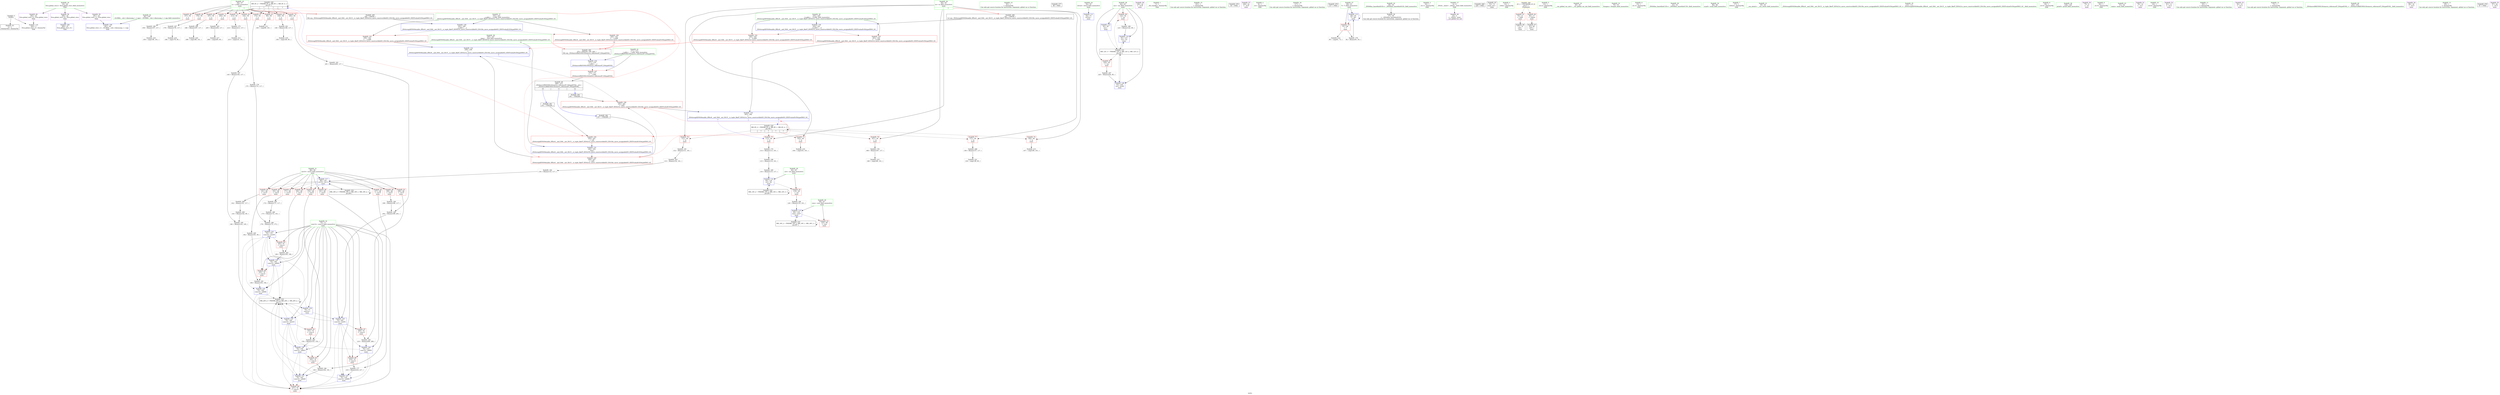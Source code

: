 digraph "SVFG" {
	label="SVFG";

	Node0x5637efaea110 [shape=record,color=grey,label="{NodeID: 0\nNullPtr}"];
	Node0x5637efaea110 -> Node0x5637efb04480[style=solid];
	Node0x5637efaea110 -> Node0x5637efb054b0[style=solid];
	Node0x5637efb0dd80 [shape=record,color=grey,label="{NodeID: 180\n176 = Binary(173, 175, )\n}"];
	Node0x5637efb0dd80 -> Node0x5637efb0a670[style=solid];
	Node0x5637efb049c0 [shape=record,color=red,label="{NodeID: 97\n209\<--70\n\<--sum14\nmain\n}"];
	Node0x5637efb049c0 -> Node0x5637efb08460[style=solid];
	Node0x5637efb02a20 [shape=record,color=green,label="{NodeID: 14\n93\<--1\n\<--dummyObj\nCan only get source location for instruction, argument, global var or function.}"];
	Node0x5637efb2e4b0 [shape=record,color=black,label="{NodeID: 277\n98 = PHI()\n}"];
	Node0x5637efb08460 [shape=record,color=grey,label="{NodeID: 194\n210 = Binary(209, 208, )\n}"];
	Node0x5637efb08460 -> Node0x5637efb0a9b0[style=solid];
	Node0x5637efb055b0 [shape=record,color=blue,label="{NodeID: 111\n54\<--73\nretval\<--\nmain\n}"];
	Node0x5637efb03730 [shape=record,color=green,label="{NodeID: 28\n62\<--63\ncas\<--cas_field_insensitive\nmain\n}"];
	Node0x5637efb03730 -> Node0x5637efb073a0[style=solid];
	Node0x5637efb03730 -> Node0x5637efb07470[style=solid];
	Node0x5637efb03730 -> Node0x5637efb05680[style=solid];
	Node0x5637efb03730 -> Node0x5637efb0a190[style=solid];
	Node0x5637efb03730 -> Node0x5637efb0ab50[style=solid];
	Node0x5637efb11790 [shape=record,color=grey,label="{NodeID: 208\n142 = Binary(141, 117, )\n}"];
	Node0x5637efb11790 -> Node0x5637efb11910[style=solid];
	Node0x5637efb0a8e0 [shape=record,color=blue,label="{NodeID: 125\n70\<--202\nsum14\<--mul51\nmain\n}"];
	Node0x5637efb0a8e0 -> Node0x5637efb049c0[style=dashed];
	Node0x5637efb0a8e0 -> Node0x5637efb04a90[style=dashed];
	Node0x5637efb0a8e0 -> Node0x5637efb04b60[style=dashed];
	Node0x5637efb0a8e0 -> Node0x5637efb0a9b0[style=dashed];
	Node0x5637efb0a8e0 -> Node0x5637efb0aa80[style=dashed];
	Node0x5637efb0a8e0 -> Node0x5637efb1e1f0[style=dashed];
	Node0x5637efb04380 [shape=record,color=green,label="{NodeID: 42\n26\<--276\n_GLOBAL__sub_I_diaryyang_1_1.cpp\<--_GLOBAL__sub_I_diaryyang_1_1.cpp_field_insensitive\n}"];
	Node0x5637efb04380 -> Node0x5637efb053b0[style=solid];
	Node0x5637efb05f90 [shape=record,color=purple,label="{NodeID: 56\n126\<--22\n\<--.str.6\nmain\n}"];
	Node0x5637efb06b80 [shape=record,color=red,label="{NodeID: 70\n200\<--56\n\<--n\nmain\n}"];
	Node0x5637efb06b80 -> Node0x5637efb0df00[style=solid];
	Node0x5637efb076e0 [shape=record,color=red,label="{NodeID: 84\n141\<--68\n\<--cnt10\nmain\n}"];
	Node0x5637efb076e0 -> Node0x5637efb11790[style=solid];
	Node0x5637efafc160 [shape=record,color=green,label="{NodeID: 1\n7\<--1\n__dso_handle\<--dummyObj\nGlob }"];
	Node0x5637efb0df00 [shape=record,color=grey,label="{NodeID: 181\n201 = Binary(200, 117, )\n}"];
	Node0x5637efb0df00 -> Node0x5637efb0e080[style=solid];
	Node0x5637efb04a90 [shape=record,color=red,label="{NodeID: 98\n218\<--70\n\<--sum14\nmain\n}"];
	Node0x5637efb04a90 -> Node0x5637efb0d900[style=solid];
	Node0x5637efb02af0 [shape=record,color=green,label="{NodeID: 15\n101\<--1\n\<--dummyObj\nCan only get source location for instruction, argument, global var or function.}"];
	Node0x5637efb2d440 [shape=record,color=black,label="{NodeID: 278\n36 = PHI()\n}"];
	Node0x5637efb085e0 [shape=record,color=grey,label="{NodeID: 195\n146 = Binary(143, 145, )\n}"];
	Node0x5637efb085e0 -> Node0x5637efb0a400[style=solid];
	Node0x5637efb05680 [shape=record,color=blue,label="{NodeID: 112\n62\<--85\ncas\<--\nmain\n}"];
	Node0x5637efb05680 -> Node0x5637efb1cdf0[style=dashed];
	Node0x5637efb03800 [shape=record,color=green,label="{NodeID: 29\n64\<--65\ncnt\<--cnt_field_insensitive\nmain\n}"];
	Node0x5637efb03800 -> Node0x5637efb07540[style=solid];
	Node0x5637efb03800 -> Node0x5637efb05820[style=solid];
	Node0x5637efb11910 [shape=record,color=grey,label="{NodeID: 209\n143 = Binary(142, 85, )\n}"];
	Node0x5637efb11910 -> Node0x5637efb085e0[style=solid];
	Node0x5637efb0a9b0 [shape=record,color=blue,label="{NodeID: 126\n70\<--210\nsum14\<--add55\nmain\n}"];
	Node0x5637efb0a9b0 -> Node0x5637efb04a90[style=dashed];
	Node0x5637efb0a9b0 -> Node0x5637efb04b60[style=dashed];
	Node0x5637efb0a9b0 -> Node0x5637efb0aa80[style=dashed];
	Node0x5637efb0a9b0 -> Node0x5637efb1e1f0[style=dashed];
	Node0x5637efb04480 [shape=record,color=black,label="{NodeID: 43\n2\<--3\ndummyVal\<--dummyVal\n}"];
	Node0x5637efb06060 [shape=record,color=purple,label="{NodeID: 57\n228\<--22\n\<--.str.6\nmain\n}"];
	Node0x5637efb06c50 [shape=record,color=red,label="{NodeID: 71\n204\<--56\n\<--n\nmain\n}"];
	Node0x5637efb06c50 -> Node0x5637efb0e200[style=solid];
	Node0x5637efb077b0 [shape=record,color=red,label="{NodeID: 85\n152\<--68\n\<--cnt10\nmain\n}"];
	Node0x5637efb077b0 -> Node0x5637efb08d60[style=solid];
	Node0x5637efaeae10 [shape=record,color=green,label="{NodeID: 2\n8\<--1\n.str\<--dummyObj\nGlob }"];
	Node0x5637efb0e080 [shape=record,color=grey,label="{NodeID: 182\n202 = Binary(199, 201, )\n}"];
	Node0x5637efb0e080 -> Node0x5637efb0a8e0[style=solid];
	Node0x5637efb04b60 [shape=record,color=red,label="{NodeID: 99\n227\<--70\n\<--sum14\nmain\n}"];
	Node0x5637efb02bf0 [shape=record,color=green,label="{NodeID: 16\n117\<--1\n\<--dummyObj\nCan only get source location for instruction, argument, global var or function.}"];
	Node0x5637efb2d540 [shape=record,color=black,label="{NodeID: 279\n127 = PHI()\n}"];
	Node0x5637efb08760 [shape=record,color=grey,label="{NodeID: 196\n163 = Binary(162, 161, )\n}"];
	Node0x5637efb08760 -> Node0x5637efb0a5a0[style=solid];
	Node0x5637efb05750 [shape=record,color=blue,label="{NodeID: 113\n60\<--92\nT\<--dec\nmain\n}"];
	Node0x5637efb05750 -> Node0x5637efb072d0[style=dashed];
	Node0x5637efb05750 -> Node0x5637efb05750[style=dashed];
	Node0x5637efb038d0 [shape=record,color=green,label="{NodeID: 30\n66\<--67\nsum\<--sum_field_insensitive\nmain\n}"];
	Node0x5637efb038d0 -> Node0x5637efb07610[style=solid];
	Node0x5637efb038d0 -> Node0x5637efb0a0c0[style=solid];
	Node0x5637efb11a90 [shape=record,color=grey,label="{NodeID: 210\n104 = cmp(103, 101, )\n}"];
	Node0x5637efb0aa80 [shape=record,color=blue,label="{NodeID: 127\n70\<--219\nsum14\<--add60\nmain\n}"];
	Node0x5637efb0aa80 -> Node0x5637efb04b60[style=dashed];
	Node0x5637efb0aa80 -> Node0x5637efb1e1f0[style=dashed];
	Node0x5637efb04580 [shape=record,color=black,label="{NodeID: 44\n37\<--38\n\<--_ZNSt8ios_base4InitD1Ev\nCan only get source location for instruction, argument, global var or function.}"];
	Node0x5637efb06130 [shape=record,color=purple,label="{NodeID: 58\n280\<--24\nllvm.global_ctors_0\<--llvm.global_ctors\nGlob }"];
	Node0x5637efb06130 -> Node0x5637efb052b0[style=solid];
	Node0x5637efb06d20 [shape=record,color=red,label="{NodeID: 72\n213\<--56\n\<--n\nmain\n}"];
	Node0x5637efb06d20 -> Node0x5637efb0d600[style=solid];
	Node0x5637efb07880 [shape=record,color=red,label="{NodeID: 86\n161\<--68\n\<--cnt10\nmain\n}"];
	Node0x5637efb07880 -> Node0x5637efb08760[style=solid];
	Node0x5637efaea560 [shape=record,color=green,label="{NodeID: 3\n10\<--1\n.str.1\<--dummyObj\nGlob }"];
	Node0x5637efb0e200 [shape=record,color=grey,label="{NodeID: 183\n205 = Binary(204, 117, )\n}"];
	Node0x5637efb0e200 -> Node0x5637efb12510[style=solid];
	Node0x5637efb04c30 [shape=record,color=red,label="{NodeID: 100\n250\<--242\n\<--__a.addr\n_ZSt4swapIiENSt9enable_ifIXsr6__and_ISt6__not_ISt15__is_tuple_likeIT_EESt21is_move_constructibleIS3_ESt18is_move_assignableIS3_EEE5valueEvE4typeERS3_SC_\n|{<s0>10}}"];
	Node0x5637efb04c30:s0 -> Node0x5637efb2db70[style=solid,color=red];
	Node0x5637efb02cf0 [shape=record,color=green,label="{NodeID: 17\n4\<--6\n_ZStL8__ioinit\<--_ZStL8__ioinit_field_insensitive\nGlob }"];
	Node0x5637efb02cf0 -> Node0x5637efb059e0[style=solid];
	Node0x5637efb2d640 [shape=record,color=black,label="{NodeID: 280\n229 = PHI()\n}"];
	Node0x5637efb088e0 [shape=record,color=grey,label="{NodeID: 197\n145 = Binary(144, 117, )\n}"];
	Node0x5637efb088e0 -> Node0x5637efb085e0[style=solid];
	Node0x5637efb05820 [shape=record,color=blue,label="{NodeID: 114\n64\<--116\ncnt\<--div\nmain\n}"];
	Node0x5637efb05820 -> Node0x5637efb07540[style=dashed];
	Node0x5637efb05820 -> Node0x5637efb1d2f0[style=dashed];
	Node0x5637efb039a0 [shape=record,color=green,label="{NodeID: 31\n68\<--69\ncnt10\<--cnt10_field_insensitive\nmain\n}"];
	Node0x5637efb039a0 -> Node0x5637efb076e0[style=solid];
	Node0x5637efb039a0 -> Node0x5637efb077b0[style=solid];
	Node0x5637efb039a0 -> Node0x5637efb07880[style=solid];
	Node0x5637efb039a0 -> Node0x5637efb07950[style=solid];
	Node0x5637efb039a0 -> Node0x5637efb07a20[style=solid];
	Node0x5637efb039a0 -> Node0x5637efb07af0[style=solid];
	Node0x5637efb039a0 -> Node0x5637efb07bc0[style=solid];
	Node0x5637efb039a0 -> Node0x5637efb07c90[style=solid];
	Node0x5637efb039a0 -> Node0x5637efb07d60[style=solid];
	Node0x5637efb039a0 -> Node0x5637efb0a260[style=solid];
	Node0x5637efb11c10 [shape=record,color=grey,label="{NodeID: 211\n100 = cmp(99, 101, )\n}"];
	Node0x5637efb0ab50 [shape=record,color=blue,label="{NodeID: 128\n62\<--225\ncas\<--inc64\nmain\n}"];
	Node0x5637efb0ab50 -> Node0x5637efb1cdf0[style=dashed];
	Node0x5637efb04680 [shape=record,color=black,label="{NodeID: 45\n53\<--73\nmain_ret\<--\nmain\n}"];
	Node0x5637efb06230 [shape=record,color=purple,label="{NodeID: 59\n281\<--24\nllvm.global_ctors_1\<--llvm.global_ctors\nGlob }"];
	Node0x5637efb06230 -> Node0x5637efb053b0[style=solid];
	Node0x5637efb06df0 [shape=record,color=red,label="{NodeID: 73\n103\<--58\n\<--m\nmain\n}"];
	Node0x5637efb06df0 -> Node0x5637efb11a90[style=solid];
	Node0x5637efb07950 [shape=record,color=red,label="{NodeID: 87\n171\<--68\n\<--cnt10\nmain\n}"];
	Node0x5637efb07950 -> Node0x5637efb0e380[style=solid];
	Node0x5637efaea5f0 [shape=record,color=green,label="{NodeID: 4\n12\<--1\nstdin\<--dummyObj\nGlob }"];
	Node0x5637efb0e380 [shape=record,color=grey,label="{NodeID: 184\n172 = Binary(171, 117, )\n}"];
	Node0x5637efb0e380 -> Node0x5637efb0e980[style=solid];
	Node0x5637efb04d00 [shape=record,color=red,label="{NodeID: 101\n259\<--242\n\<--__a.addr\n_ZSt4swapIiENSt9enable_ifIXsr6__and_ISt6__not_ISt15__is_tuple_likeIT_EESt21is_move_constructibleIS3_ESt18is_move_assignableIS3_EEE5valueEvE4typeERS3_SC_\n}"];
	Node0x5637efb04d00 -> Node0x5637efb0ae90[style=solid];
	Node0x5637efb02df0 [shape=record,color=green,label="{NodeID: 18\n24\<--28\nllvm.global_ctors\<--llvm.global_ctors_field_insensitive\nGlob }"];
	Node0x5637efb02df0 -> Node0x5637efb06130[style=solid];
	Node0x5637efb02df0 -> Node0x5637efb06230[style=solid];
	Node0x5637efb02df0 -> Node0x5637efb06330[style=solid];
	Node0x5637efb2d740 [shape=record,color=black,label="{NodeID: 281\n251 = PHI(269, )\n}"];
	Node0x5637efb2d740 -> Node0x5637efb04f70[style=solid];
	Node0x5637efb08a60 [shape=record,color=grey,label="{NodeID: 198\n115 = Binary(114, 101, )\n}"];
	Node0x5637efb08a60 -> Node0x5637efb0e500[style=solid];
	Node0x5637efb0a0c0 [shape=record,color=blue,label="{NodeID: 115\n66\<--120\nsum\<--mul7\nmain\n}"];
	Node0x5637efb0a0c0 -> Node0x5637efb07610[style=dashed];
	Node0x5637efb0a0c0 -> Node0x5637efb1d7f0[style=dashed];
	Node0x5637efb03a70 [shape=record,color=green,label="{NodeID: 32\n70\<--71\nsum14\<--sum14_field_insensitive\nmain\n}"];
	Node0x5637efb03a70 -> Node0x5637efb07e30[style=solid];
	Node0x5637efb03a70 -> Node0x5637efb07f00[style=solid];
	Node0x5637efb03a70 -> Node0x5637efb07fd0[style=solid];
	Node0x5637efb03a70 -> Node0x5637efb048f0[style=solid];
	Node0x5637efb03a70 -> Node0x5637efb049c0[style=solid];
	Node0x5637efb03a70 -> Node0x5637efb04a90[style=solid];
	Node0x5637efb03a70 -> Node0x5637efb04b60[style=solid];
	Node0x5637efb03a70 -> Node0x5637efb0a330[style=solid];
	Node0x5637efb03a70 -> Node0x5637efb0a400[style=solid];
	Node0x5637efb03a70 -> Node0x5637efb0a4d0[style=solid];
	Node0x5637efb03a70 -> Node0x5637efb0a5a0[style=solid];
	Node0x5637efb03a70 -> Node0x5637efb0a670[style=solid];
	Node0x5637efb03a70 -> Node0x5637efb0a740[style=solid];
	Node0x5637efb03a70 -> Node0x5637efb0a810[style=solid];
	Node0x5637efb03a70 -> Node0x5637efb0a8e0[style=solid];
	Node0x5637efb03a70 -> Node0x5637efb0a9b0[style=solid];
	Node0x5637efb03a70 -> Node0x5637efb0aa80[style=solid];
	Node0x5637efb11d90 [shape=record,color=grey,label="{NodeID: 212\n215 = cmp(214, 101, )\n}"];
	Node0x5637efb0ac20 [shape=record,color=blue,label="{NodeID: 129\n242\<--240\n__a.addr\<--__a\n_ZSt4swapIiENSt9enable_ifIXsr6__and_ISt6__not_ISt15__is_tuple_likeIT_EESt21is_move_constructibleIS3_ESt18is_move_assignableIS3_EEE5valueEvE4typeERS3_SC_\n}"];
	Node0x5637efb0ac20 -> Node0x5637efb04c30[style=dashed];
	Node0x5637efb0ac20 -> Node0x5637efb04d00[style=dashed];
	Node0x5637efb04750 [shape=record,color=black,label="{NodeID: 46\n77\<--74\ncall\<--\nmain\n}"];
	Node0x5637efb06330 [shape=record,color=purple,label="{NodeID: 60\n282\<--24\nllvm.global_ctors_2\<--llvm.global_ctors\nGlob }"];
	Node0x5637efb06330 -> Node0x5637efb054b0[style=solid];
	Node0x5637ef923ab0 [shape=record,color=yellow,style=double,label="{NodeID: 240\n2V_1 = ENCHI(MR_2V_0)\npts\{1 \}\nFun[main]}"];
	Node0x5637ef923ab0 -> Node0x5637efb06430[style=dashed];
	Node0x5637ef923ab0 -> Node0x5637efb06500[style=dashed];
	Node0x5637efb06ec0 [shape=record,color=red,label="{NodeID: 74\n106\<--58\n\<--m\nmain\n}"];
	Node0x5637efb06ec0 -> Node0x5637efb11f10[style=solid];
	Node0x5637efb07a20 [shape=record,color=red,label="{NodeID: 88\n182\<--68\n\<--cnt10\nmain\n}"];
	Node0x5637efb07a20 -> Node0x5637efb10ed0[style=solid];
	Node0x5637efaea680 [shape=record,color=green,label="{NodeID: 5\n13\<--1\n.str.2\<--dummyObj\nGlob }"];
	Node0x5637efb0e500 [shape=record,color=grey,label="{NodeID: 185\n116 = Binary(115, 117, )\n}"];
	Node0x5637efb0e500 -> Node0x5637efb05820[style=solid];
	Node0x5637efb04dd0 [shape=record,color=red,label="{NodeID: 102\n256\<--244\n\<--__b.addr\n_ZSt4swapIiENSt9enable_ifIXsr6__and_ISt6__not_ISt15__is_tuple_likeIT_EESt21is_move_constructibleIS3_ESt18is_move_assignableIS3_EEE5valueEvE4typeERS3_SC_\n|{<s0>11}}"];
	Node0x5637efb04dd0:s0 -> Node0x5637efb2db70[style=solid,color=red];
	Node0x5637efb02ef0 [shape=record,color=green,label="{NodeID: 19\n29\<--30\n__cxx_global_var_init\<--__cxx_global_var_init_field_insensitive\n}"];
	Node0x5637efb2d930 [shape=record,color=black,label="{NodeID: 282\n257 = PHI(269, )\n}"];
	Node0x5637efb2d930 -> Node0x5637efb05040[style=solid];
	Node0x5637efb08be0 [shape=record,color=grey,label="{NodeID: 199\n158 = Binary(157, 117, )\n}"];
	Node0x5637efb08be0 -> Node0x5637efb12690[style=solid];
	Node0x5637efb0a190 [shape=record,color=blue,label="{NodeID: 116\n62\<--123\ncas\<--inc\nmain\n}"];
	Node0x5637efb0a190 -> Node0x5637efb1cdf0[style=dashed];
	Node0x5637efb03b40 [shape=record,color=green,label="{NodeID: 33\n78\<--79\nfreopen\<--freopen_field_insensitive\n}"];
	Node0x5637efb11f10 [shape=record,color=grey,label="{NodeID: 213\n107 = cmp(106, 101, )\n}"];
	Node0x5637efb0acf0 [shape=record,color=blue,label="{NodeID: 130\n244\<--241\n__b.addr\<--__b\n_ZSt4swapIiENSt9enable_ifIXsr6__and_ISt6__not_ISt15__is_tuple_likeIT_EESt21is_move_constructibleIS3_ESt18is_move_assignableIS3_EEE5valueEvE4typeERS3_SC_\n}"];
	Node0x5637efb0acf0 -> Node0x5637efb04dd0[style=dashed];
	Node0x5637efb0acf0 -> Node0x5637efb04ea0[style=dashed];
	Node0x5637efb04820 [shape=record,color=black,label="{NodeID: 47\n83\<--80\ncall1\<--\nmain\n}"];
	Node0x5637efb06430 [shape=record,color=red,label="{NodeID: 61\n74\<--12\n\<--stdin\nmain\n}"];
	Node0x5637efb06430 -> Node0x5637efb04750[style=solid];
	Node0x5637efb06f90 [shape=record,color=red,label="{NodeID: 75\n113\<--58\n\<--m\nmain\n}"];
	Node0x5637efb06f90 -> Node0x5637efb0d480[style=solid];
	Node0x5637efb07af0 [shape=record,color=red,label="{NodeID: 89\n191\<--68\n\<--cnt10\nmain\n}"];
	Node0x5637efb07af0 -> Node0x5637efb11310[style=solid];
	Node0x5637efb025a0 [shape=record,color=green,label="{NodeID: 6\n15\<--1\n.str.3\<--dummyObj\nGlob }"];
	Node0x5637efb0e680 [shape=record,color=grey,label="{NodeID: 186\n120 = Binary(119, 101, )\n}"];
	Node0x5637efb0e680 -> Node0x5637efb0a0c0[style=solid];
	Node0x5637efb04ea0 [shape=record,color=red,label="{NodeID: 103\n263\<--244\n\<--__b.addr\n_ZSt4swapIiENSt9enable_ifIXsr6__and_ISt6__not_ISt15__is_tuple_likeIT_EESt21is_move_constructibleIS3_ESt18is_move_assignableIS3_EEE5valueEvE4typeERS3_SC_\n}"];
	Node0x5637efb04ea0 -> Node0x5637efb0af60[style=solid];
	Node0x5637efb02ff0 [shape=record,color=green,label="{NodeID: 20\n33\<--34\n_ZNSt8ios_base4InitC1Ev\<--_ZNSt8ios_base4InitC1Ev_field_insensitive\n}"];
	Node0x5637efb2da30 [shape=record,color=black,label="{NodeID: 283\n261 = PHI(269, )\n}"];
	Node0x5637efb2da30 -> Node0x5637efb05110[style=solid];
	Node0x5637efb08d60 [shape=record,color=grey,label="{NodeID: 200\n154 = Binary(153, 152, )\n}"];
	Node0x5637efb08d60 -> Node0x5637efb0a4d0[style=solid];
	Node0x5637efb0a260 [shape=record,color=blue,label="{NodeID: 117\n68\<--134\ncnt10\<--div13\nmain\n}"];
	Node0x5637efb0a260 -> Node0x5637efb076e0[style=dashed];
	Node0x5637efb0a260 -> Node0x5637efb077b0[style=dashed];
	Node0x5637efb0a260 -> Node0x5637efb07880[style=dashed];
	Node0x5637efb0a260 -> Node0x5637efb07950[style=dashed];
	Node0x5637efb0a260 -> Node0x5637efb07a20[style=dashed];
	Node0x5637efb0a260 -> Node0x5637efb07af0[style=dashed];
	Node0x5637efb0a260 -> Node0x5637efb07bc0[style=dashed];
	Node0x5637efb0a260 -> Node0x5637efb07c90[style=dashed];
	Node0x5637efb0a260 -> Node0x5637efb07d60[style=dashed];
	Node0x5637efb0a260 -> Node0x5637efb1dcf0[style=dashed];
	Node0x5637efb03c40 [shape=record,color=green,label="{NodeID: 34\n88\<--89\nscanf\<--scanf_field_insensitive\n}"];
	Node0x5637efb12090 [shape=record,color=grey,label="{NodeID: 214\n95 = cmp(91, 73, )\n}"];
	Node0x5637efb0adc0 [shape=record,color=blue,label="{NodeID: 131\n246\<--254\n__tmp\<--\n_ZSt4swapIiENSt9enable_ifIXsr6__and_ISt6__not_ISt15__is_tuple_likeIT_EESt21is_move_constructibleIS3_ESt18is_move_assignableIS3_EEE5valueEvE4typeERS3_SC_\n}"];
	Node0x5637efb0adc0 -> Node0x5637efb05040[style=dashed];
	Node0x5637efb0adc0 -> Node0x5637efb05110[style=dashed];
	Node0x5637efb05910 [shape=record,color=black,label="{NodeID: 48\n269\<--274\n_ZSt4moveIRiEONSt16remove_referenceIT_E4typeEOS2__ret\<--\n_ZSt4moveIRiEONSt16remove_referenceIT_E4typeEOS2_\n|{<s0>10|<s1>11|<s2>12}}"];
	Node0x5637efb05910:s0 -> Node0x5637efb2d740[style=solid,color=blue];
	Node0x5637efb05910:s1 -> Node0x5637efb2d930[style=solid,color=blue];
	Node0x5637efb05910:s2 -> Node0x5637efb2da30[style=solid,color=blue];
	Node0x5637efb1bef0 [shape=record,color=black,label="{NodeID: 228\nMR_6V_2 = PHI(MR_6V_2, MR_6V_1, MR_6V_4, )\npts\{57 \}\n|{|<s11>7|<s12>7|<s13>7}}"];
	Node0x5637efb1bef0 -> Node0x5637efb065d0[style=dashed];
	Node0x5637efb1bef0 -> Node0x5637efb066a0[style=dashed];
	Node0x5637efb1bef0 -> Node0x5637efb06770[style=dashed];
	Node0x5637efb1bef0 -> Node0x5637efb06840[style=dashed];
	Node0x5637efb1bef0 -> Node0x5637efb06910[style=dashed];
	Node0x5637efb1bef0 -> Node0x5637efb069e0[style=dashed];
	Node0x5637efb1bef0 -> Node0x5637efb06ab0[style=dashed];
	Node0x5637efb1bef0 -> Node0x5637efb06b80[style=dashed];
	Node0x5637efb1bef0 -> Node0x5637efb06c50[style=dashed];
	Node0x5637efb1bef0 -> Node0x5637efb06d20[style=dashed];
	Node0x5637efb1bef0 -> Node0x5637efb1bef0[style=dashed];
	Node0x5637efb1bef0:s11 -> Node0x5637efb04f70[style=dashed,color=red];
	Node0x5637efb1bef0:s12 -> Node0x5637efb05040[style=dashed,color=red];
	Node0x5637efb1bef0:s13 -> Node0x5637efb0ae90[style=dashed,color=red];
	Node0x5637efb06500 [shape=record,color=red,label="{NodeID: 62\n80\<--17\n\<--stdout\nmain\n}"];
	Node0x5637efb06500 -> Node0x5637efb04820[style=solid];
	Node0x5637efb07060 [shape=record,color=red,label="{NodeID: 76\n131\<--58\n\<--m\nmain\n}"];
	Node0x5637efb07060 -> Node0x5637efb0ee00[style=solid];
	Node0x5637efb07bc0 [shape=record,color=red,label="{NodeID: 90\n198\<--68\n\<--cnt10\nmain\n}"];
	Node0x5637efb07bc0 -> Node0x5637efb0ec80[style=solid];
	Node0x5637efb02630 [shape=record,color=green,label="{NodeID: 7\n17\<--1\nstdout\<--dummyObj\nGlob }"];
	Node0x5637efb0e800 [shape=record,color=grey,label="{NodeID: 187\n179 = Binary(178, 117, )\n}"];
	Node0x5637efb0e800 -> Node0x5637efb12390[style=solid];
	Node0x5637efb04f70 [shape=record,color=red,label="{NodeID: 104\n254\<--251\n\<--call\n_ZSt4swapIiENSt9enable_ifIXsr6__and_ISt6__not_ISt15__is_tuple_likeIT_EESt21is_move_constructibleIS3_ESt18is_move_assignableIS3_EEE5valueEvE4typeERS3_SC_\n}"];
	Node0x5637efb04f70 -> Node0x5637efb0adc0[style=solid];
	Node0x5637efb030f0 [shape=record,color=green,label="{NodeID: 21\n39\<--40\n__cxa_atexit\<--__cxa_atexit_field_insensitive\n}"];
	Node0x5637efb2db70 [shape=record,color=black,label="{NodeID: 284\n270 = PHI(250, 256, 246, )\n0th arg _ZSt4moveIRiEONSt16remove_referenceIT_E4typeEOS2_ }"];
	Node0x5637efb2db70 -> Node0x5637efb0b030[style=solid];
	Node0x5637efb08ee0 [shape=record,color=grey,label="{NodeID: 201\n149 = Binary(148, 117, )\n}"];
	Node0x5637efb08ee0 -> Node0x5637efb12810[style=solid];
	Node0x5637efb0a330 [shape=record,color=blue,label="{NodeID: 118\n70\<--73\nsum14\<--\nmain\n}"];
	Node0x5637efb0a330 -> Node0x5637efb0a400[style=dashed];
	Node0x5637efb0a330 -> Node0x5637efb0a670[style=dashed];
	Node0x5637efb0a330 -> Node0x5637efb0a8e0[style=dashed];
	Node0x5637efb03d40 [shape=record,color=green,label="{NodeID: 35\n110\<--111\n_ZSt4swapIiENSt9enable_ifIXsr6__and_ISt6__not_ISt15__is_tuple_likeIT_EESt21is_move_constructibleIS3_ESt18is_move_assignableIS3_EEE5valueEvE4typeERS3_SC_\<--_ZSt4swapIiENSt9enable_ifIXsr6__and_ISt6__not_ISt15__is_tuple_likeIT_EESt21is_move_constructibleIS3_ESt18is_move_assignableIS3_EEE5valueEvE4typeERS3_SC__field_insensitive\n}"];
	Node0x5637efb12210 [shape=record,color=grey,label="{NodeID: 215\n169 = cmp(168, 101, )\n}"];
	Node0x5637efb0ae90 [shape=record,color=blue,label="{NodeID: 132\n259\<--258\n\<--\n_ZSt4swapIiENSt9enable_ifIXsr6__and_ISt6__not_ISt15__is_tuple_likeIT_EESt21is_move_constructibleIS3_ESt18is_move_assignableIS3_EEE5valueEvE4typeERS3_SC_\n|{|<s1>7}}"];
	Node0x5637efb0ae90 -> Node0x5637efb05110[style=dashed];
	Node0x5637efb0ae90:s1 -> Node0x5637efb1bef0[style=dashed,color=blue];
	Node0x5637efb059e0 [shape=record,color=purple,label="{NodeID: 49\n35\<--4\n\<--_ZStL8__ioinit\n__cxx_global_var_init\n}"];
	Node0x5637efb1c3f0 [shape=record,color=black,label="{NodeID: 229\nMR_8V_2 = PHI(MR_8V_2, MR_8V_1, MR_8V_4, )\npts\{59 \}\n|{|<s7>7|<s8>7|<s9>7|<s10>7}}"];
	Node0x5637efb1c3f0 -> Node0x5637efb06df0[style=dashed];
	Node0x5637efb1c3f0 -> Node0x5637efb06ec0[style=dashed];
	Node0x5637efb1c3f0 -> Node0x5637efb06f90[style=dashed];
	Node0x5637efb1c3f0 -> Node0x5637efb07060[style=dashed];
	Node0x5637efb1c3f0 -> Node0x5637efb07130[style=dashed];
	Node0x5637efb1c3f0 -> Node0x5637efb07200[style=dashed];
	Node0x5637efb1c3f0 -> Node0x5637efb1c3f0[style=dashed];
	Node0x5637efb1c3f0:s7 -> Node0x5637efb04f70[style=dashed,color=red];
	Node0x5637efb1c3f0:s8 -> Node0x5637efb05040[style=dashed,color=red];
	Node0x5637efb1c3f0:s9 -> Node0x5637efb05110[style=dashed,color=red];
	Node0x5637efb1c3f0:s10 -> Node0x5637efb0af60[style=dashed,color=red];
	Node0x5637efb065d0 [shape=record,color=red,label="{NodeID: 63\n99\<--56\n\<--n\nmain\n}"];
	Node0x5637efb065d0 -> Node0x5637efb11c10[style=solid];
	Node0x5637efb07130 [shape=record,color=red,label="{NodeID: 77\n137\<--58\n\<--m\nmain\n}"];
	Node0x5637efb07130 -> Node0x5637efb11490[style=solid];
	Node0x5637efb0d480 [shape=record,color=grey,label="{NodeID: 174\n114 = Binary(113, 101, )\n}"];
	Node0x5637efb0d480 -> Node0x5637efb08a60[style=solid];
	Node0x5637efb07c90 [shape=record,color=red,label="{NodeID: 91\n208\<--68\n\<--cnt10\nmain\n}"];
	Node0x5637efb07c90 -> Node0x5637efb08460[style=solid];
	Node0x5637efb026c0 [shape=record,color=green,label="{NodeID: 8\n18\<--1\n.str.4\<--dummyObj\nGlob }"];
	Node0x5637efb0e980 [shape=record,color=grey,label="{NodeID: 188\n173 = Binary(172, 101, )\n}"];
	Node0x5637efb0e980 -> Node0x5637efb0dd80[style=solid];
	Node0x5637efb05040 [shape=record,color=red,label="{NodeID: 105\n258\<--257\n\<--call1\n_ZSt4swapIiENSt9enable_ifIXsr6__and_ISt6__not_ISt15__is_tuple_likeIT_EESt21is_move_constructibleIS3_ESt18is_move_assignableIS3_EEE5valueEvE4typeERS3_SC_\n}"];
	Node0x5637efb05040 -> Node0x5637efb0ae90[style=solid];
	Node0x5637efb031f0 [shape=record,color=green,label="{NodeID: 22\n38\<--44\n_ZNSt8ios_base4InitD1Ev\<--_ZNSt8ios_base4InitD1Ev_field_insensitive\n}"];
	Node0x5637efb031f0 -> Node0x5637efb04580[style=solid];
	Node0x5637efb2ff70 [shape=record,color=black,label="{NodeID: 285\n240 = PHI(56, )\n0th arg _ZSt4swapIiENSt9enable_ifIXsr6__and_ISt6__not_ISt15__is_tuple_likeIT_EESt21is_move_constructibleIS3_ESt18is_move_assignableIS3_EEE5valueEvE4typeERS3_SC_ }"];
	Node0x5637efb2ff70 -> Node0x5637efb0ac20[style=solid];
	Node0x5637efb10ed0 [shape=record,color=grey,label="{NodeID: 202\n184 = Binary(183, 182, )\n}"];
	Node0x5637efb10ed0 -> Node0x5637efb0a740[style=solid];
	Node0x5637efb0a400 [shape=record,color=blue,label="{NodeID: 119\n70\<--146\nsum14\<--mul19\nmain\n}"];
	Node0x5637efb0a400 -> Node0x5637efb07e30[style=dashed];
	Node0x5637efb0a400 -> Node0x5637efb07f00[style=dashed];
	Node0x5637efb0a400 -> Node0x5637efb04b60[style=dashed];
	Node0x5637efb0a400 -> Node0x5637efb0a4d0[style=dashed];
	Node0x5637efb0a400 -> Node0x5637efb0a5a0[style=dashed];
	Node0x5637efb0a400 -> Node0x5637efb1e1f0[style=dashed];
	Node0x5637efb03e40 [shape=record,color=green,label="{NodeID: 36\n128\<--129\nprintf\<--printf_field_insensitive\n}"];
	Node0x5637efb12390 [shape=record,color=grey,label="{NodeID: 216\n180 = cmp(179, 85, )\n}"];
	Node0x5637efb0af60 [shape=record,color=blue,label="{NodeID: 133\n263\<--262\n\<--\n_ZSt4swapIiENSt9enable_ifIXsr6__and_ISt6__not_ISt15__is_tuple_likeIT_EESt21is_move_constructibleIS3_ESt18is_move_assignableIS3_EEE5valueEvE4typeERS3_SC_\n|{<s0>7|<s1>7}}"];
	Node0x5637efb0af60:s0 -> Node0x5637efb06f90[style=dashed,color=blue];
	Node0x5637efb0af60:s1 -> Node0x5637efb1c3f0[style=dashed,color=blue];
	Node0x5637efb05ab0 [shape=record,color=purple,label="{NodeID: 50\n75\<--8\n\<--.str\nmain\n}"];
	Node0x5637efb066a0 [shape=record,color=red,label="{NodeID: 64\n144\<--56\n\<--n\nmain\n}"];
	Node0x5637efb066a0 -> Node0x5637efb088e0[style=solid];
	Node0x5637efb07200 [shape=record,color=red,label="{NodeID: 78\n167\<--58\n\<--m\nmain\n}"];
	Node0x5637efb07200 -> Node0x5637efb0d780[style=solid];
	Node0x5637efb0d600 [shape=record,color=grey,label="{NodeID: 175\n214 = Binary(213, 117, )\n}"];
	Node0x5637efb0d600 -> Node0x5637efb11d90[style=solid];
	Node0x5637efb07d60 [shape=record,color=red,label="{NodeID: 92\n217\<--68\n\<--cnt10\nmain\n}"];
	Node0x5637efb07d60 -> Node0x5637efb0d900[style=solid];
	Node0x5637efb02750 [shape=record,color=green,label="{NodeID: 9\n20\<--1\n.str.5\<--dummyObj\nGlob }"];
	Node0x5637efb0eb00 [shape=record,color=grey,label="{NodeID: 189\n123 = Binary(122, 85, )\n}"];
	Node0x5637efb0eb00 -> Node0x5637efb0a190[style=solid];
	Node0x5637efb05110 [shape=record,color=red,label="{NodeID: 106\n262\<--261\n\<--call2\n_ZSt4swapIiENSt9enable_ifIXsr6__and_ISt6__not_ISt15__is_tuple_likeIT_EESt21is_move_constructibleIS3_ESt18is_move_assignableIS3_EEE5valueEvE4typeERS3_SC_\n}"];
	Node0x5637efb05110 -> Node0x5637efb0af60[style=solid];
	Node0x5637efb032f0 [shape=record,color=green,label="{NodeID: 23\n51\<--52\nmain\<--main_field_insensitive\n}"];
	Node0x5637efb30080 [shape=record,color=black,label="{NodeID: 286\n241 = PHI(58, )\n1st arg _ZSt4swapIiENSt9enable_ifIXsr6__and_ISt6__not_ISt15__is_tuple_likeIT_EESt21is_move_constructibleIS3_ESt18is_move_assignableIS3_EEE5valueEvE4typeERS3_SC_ }"];
	Node0x5637efb30080 -> Node0x5637efb0acf0[style=solid];
	Node0x5637efb11010 [shape=record,color=grey,label="{NodeID: 203\n133 = Binary(132, 101, )\n}"];
	Node0x5637efb11010 -> Node0x5637efb08160[style=solid];
	Node0x5637efb0a4d0 [shape=record,color=blue,label="{NodeID: 120\n70\<--154\nsum14\<--add23\nmain\n}"];
	Node0x5637efb0a4d0 -> Node0x5637efb07f00[style=dashed];
	Node0x5637efb0a4d0 -> Node0x5637efb04b60[style=dashed];
	Node0x5637efb0a4d0 -> Node0x5637efb0a5a0[style=dashed];
	Node0x5637efb0a4d0 -> Node0x5637efb1e1f0[style=dashed];
	Node0x5637efb03f40 [shape=record,color=green,label="{NodeID: 37\n242\<--243\n__a.addr\<--__a.addr_field_insensitive\n_ZSt4swapIiENSt9enable_ifIXsr6__and_ISt6__not_ISt15__is_tuple_likeIT_EESt21is_move_constructibleIS3_ESt18is_move_assignableIS3_EEE5valueEvE4typeERS3_SC_\n}"];
	Node0x5637efb03f40 -> Node0x5637efb04c30[style=solid];
	Node0x5637efb03f40 -> Node0x5637efb04d00[style=solid];
	Node0x5637efb03f40 -> Node0x5637efb0ac20[style=solid];
	Node0x5637efb12510 [shape=record,color=grey,label="{NodeID: 217\n206 = cmp(205, 85, )\n}"];
	Node0x5637efb0b030 [shape=record,color=blue,label="{NodeID: 134\n271\<--270\n__t.addr\<--__t\n_ZSt4moveIRiEONSt16remove_referenceIT_E4typeEOS2_\n}"];
	Node0x5637efb0b030 -> Node0x5637efb051e0[style=dashed];
	Node0x5637efb05b80 [shape=record,color=purple,label="{NodeID: 51\n76\<--10\n\<--.str.1\nmain\n}"];
	Node0x5637efb1cdf0 [shape=record,color=black,label="{NodeID: 231\nMR_12V_3 = PHI(MR_12V_5, MR_12V_2, MR_12V_4, )\npts\{63 \}\n}"];
	Node0x5637efb1cdf0 -> Node0x5637efb073a0[style=dashed];
	Node0x5637efb1cdf0 -> Node0x5637efb07470[style=dashed];
	Node0x5637efb1cdf0 -> Node0x5637efb0a190[style=dashed];
	Node0x5637efb1cdf0 -> Node0x5637efb0ab50[style=dashed];
	Node0x5637efb06770 [shape=record,color=red,label="{NodeID: 65\n148\<--56\n\<--n\nmain\n}"];
	Node0x5637efb06770 -> Node0x5637efb08ee0[style=solid];
	Node0x5637efb072d0 [shape=record,color=red,label="{NodeID: 79\n91\<--60\n\<--T\nmain\n}"];
	Node0x5637efb072d0 -> Node0x5637efb0da80[style=solid];
	Node0x5637efb072d0 -> Node0x5637efb12090[style=solid];
	Node0x5637efb0d780 [shape=record,color=grey,label="{NodeID: 176\n168 = Binary(167, 117, )\n}"];
	Node0x5637efb0d780 -> Node0x5637efb12210[style=solid];
	Node0x5637efb07e30 [shape=record,color=red,label="{NodeID: 93\n153\<--70\n\<--sum14\nmain\n}"];
	Node0x5637efb07e30 -> Node0x5637efb08d60[style=solid];
	Node0x5637efb027e0 [shape=record,color=green,label="{NodeID: 10\n22\<--1\n.str.6\<--dummyObj\nGlob }"];
	Node0x5637efb0ec80 [shape=record,color=grey,label="{NodeID: 190\n199 = Binary(198, 117, )\n}"];
	Node0x5637efb0ec80 -> Node0x5637efb0e080[style=solid];
	Node0x5637efb051e0 [shape=record,color=red,label="{NodeID: 107\n274\<--271\n\<--__t.addr\n_ZSt4moveIRiEONSt16remove_referenceIT_E4typeEOS2_\n}"];
	Node0x5637efb051e0 -> Node0x5637efb05910[style=solid];
	Node0x5637efb033f0 [shape=record,color=green,label="{NodeID: 24\n54\<--55\nretval\<--retval_field_insensitive\nmain\n}"];
	Node0x5637efb033f0 -> Node0x5637efb055b0[style=solid];
	Node0x5637efb11190 [shape=record,color=grey,label="{NodeID: 204\n188 = Binary(187, 117, )\n}"];
	Node0x5637efb11190 -> Node0x5637efb12990[style=solid];
	Node0x5637efb0a5a0 [shape=record,color=blue,label="{NodeID: 121\n70\<--163\nsum14\<--add28\nmain\n}"];
	Node0x5637efb0a5a0 -> Node0x5637efb04b60[style=dashed];
	Node0x5637efb0a5a0 -> Node0x5637efb1e1f0[style=dashed];
	Node0x5637efb04010 [shape=record,color=green,label="{NodeID: 38\n244\<--245\n__b.addr\<--__b.addr_field_insensitive\n_ZSt4swapIiENSt9enable_ifIXsr6__and_ISt6__not_ISt15__is_tuple_likeIT_EESt21is_move_constructibleIS3_ESt18is_move_assignableIS3_EEE5valueEvE4typeERS3_SC_\n}"];
	Node0x5637efb04010 -> Node0x5637efb04dd0[style=solid];
	Node0x5637efb04010 -> Node0x5637efb04ea0[style=solid];
	Node0x5637efb04010 -> Node0x5637efb0acf0[style=solid];
	Node0x5637efb12690 [shape=record,color=grey,label="{NodeID: 218\n159 = cmp(158, 101, )\n}"];
	Node0x5637efb05c50 [shape=record,color=purple,label="{NodeID: 52\n81\<--13\n\<--.str.2\nmain\n}"];
	Node0x5637efb1d2f0 [shape=record,color=black,label="{NodeID: 232\nMR_14V_2 = PHI(MR_14V_2, MR_14V_1, MR_14V_3, )\npts\{65 \}\n}"];
	Node0x5637efb1d2f0 -> Node0x5637efb05820[style=dashed];
	Node0x5637efb1d2f0 -> Node0x5637efb1d2f0[style=dashed];
	Node0x5637efb06840 [shape=record,color=red,label="{NodeID: 66\n157\<--56\n\<--n\nmain\n}"];
	Node0x5637efb06840 -> Node0x5637efb08be0[style=solid];
	Node0x5637efb073a0 [shape=record,color=red,label="{NodeID: 80\n122\<--62\n\<--cas\nmain\n}"];
	Node0x5637efb073a0 -> Node0x5637efb0eb00[style=solid];
	Node0x5637efb0d900 [shape=record,color=grey,label="{NodeID: 177\n219 = Binary(218, 217, )\n}"];
	Node0x5637efb0d900 -> Node0x5637efb0aa80[style=solid];
	Node0x5637efb07f00 [shape=record,color=red,label="{NodeID: 94\n162\<--70\n\<--sum14\nmain\n}"];
	Node0x5637efb07f00 -> Node0x5637efb08760[style=solid];
	Node0x5637efb02870 [shape=record,color=green,label="{NodeID: 11\n25\<--1\n\<--dummyObj\nCan only get source location for instruction, argument, global var or function.}"];
	Node0x5637efb0ee00 [shape=record,color=grey,label="{NodeID: 191\n132 = Binary(131, 101, )\n}"];
	Node0x5637efb0ee00 -> Node0x5637efb11010[style=solid];
	Node0x5637efb052b0 [shape=record,color=blue,label="{NodeID: 108\n280\<--25\nllvm.global_ctors_0\<--\nGlob }"];
	Node0x5637efb034c0 [shape=record,color=green,label="{NodeID: 25\n56\<--57\nn\<--n_field_insensitive\nmain\n|{|<s10>7}}"];
	Node0x5637efb034c0 -> Node0x5637efb065d0[style=solid];
	Node0x5637efb034c0 -> Node0x5637efb066a0[style=solid];
	Node0x5637efb034c0 -> Node0x5637efb06770[style=solid];
	Node0x5637efb034c0 -> Node0x5637efb06840[style=solid];
	Node0x5637efb034c0 -> Node0x5637efb06910[style=solid];
	Node0x5637efb034c0 -> Node0x5637efb069e0[style=solid];
	Node0x5637efb034c0 -> Node0x5637efb06ab0[style=solid];
	Node0x5637efb034c0 -> Node0x5637efb06b80[style=solid];
	Node0x5637efb034c0 -> Node0x5637efb06c50[style=solid];
	Node0x5637efb034c0 -> Node0x5637efb06d20[style=solid];
	Node0x5637efb034c0:s10 -> Node0x5637efb2ff70[style=solid,color=red];
	Node0x5637efb11310 [shape=record,color=grey,label="{NodeID: 205\n192 = Binary(191, 85, )\n}"];
	Node0x5637efb11310 -> Node0x5637efb082e0[style=solid];
	Node0x5637efb0a670 [shape=record,color=blue,label="{NodeID: 122\n70\<--176\nsum14\<--mul36\nmain\n}"];
	Node0x5637efb0a670 -> Node0x5637efb07fd0[style=dashed];
	Node0x5637efb0a670 -> Node0x5637efb048f0[style=dashed];
	Node0x5637efb0a670 -> Node0x5637efb04b60[style=dashed];
	Node0x5637efb0a670 -> Node0x5637efb0a740[style=dashed];
	Node0x5637efb0a670 -> Node0x5637efb0a810[style=dashed];
	Node0x5637efb0a670 -> Node0x5637efb1e1f0[style=dashed];
	Node0x5637efb040e0 [shape=record,color=green,label="{NodeID: 39\n246\<--247\n__tmp\<--__tmp_field_insensitive\n_ZSt4swapIiENSt9enable_ifIXsr6__and_ISt6__not_ISt15__is_tuple_likeIT_EESt21is_move_constructibleIS3_ESt18is_move_assignableIS3_EEE5valueEvE4typeERS3_SC_\n|{|<s1>12}}"];
	Node0x5637efb040e0 -> Node0x5637efb0adc0[style=solid];
	Node0x5637efb040e0:s1 -> Node0x5637efb2db70[style=solid,color=red];
	Node0x5637efb12810 [shape=record,color=grey,label="{NodeID: 219\n150 = cmp(149, 85, )\n}"];
	Node0x5637efb05d20 [shape=record,color=purple,label="{NodeID: 53\n82\<--15\n\<--.str.3\nmain\n}"];
	Node0x5637efb1d7f0 [shape=record,color=black,label="{NodeID: 233\nMR_16V_2 = PHI(MR_16V_2, MR_16V_1, MR_16V_3, )\npts\{67 \}\n}"];
	Node0x5637efb1d7f0 -> Node0x5637efb0a0c0[style=dashed];
	Node0x5637efb1d7f0 -> Node0x5637efb1d7f0[style=dashed];
	Node0x5637efb06910 [shape=record,color=red,label="{NodeID: 67\n174\<--56\n\<--n\nmain\n}"];
	Node0x5637efb06910 -> Node0x5637efb0dc00[style=solid];
	Node0x5637efb07470 [shape=record,color=red,label="{NodeID: 81\n224\<--62\n\<--cas\nmain\n}"];
	Node0x5637efb07470 -> Node0x5637efb11610[style=solid];
	Node0x5637efb0da80 [shape=record,color=grey,label="{NodeID: 178\n92 = Binary(91, 93, )\n}"];
	Node0x5637efb0da80 -> Node0x5637efb05750[style=solid];
	Node0x5637efb07fd0 [shape=record,color=red,label="{NodeID: 95\n183\<--70\n\<--sum14\nmain\n}"];
	Node0x5637efb07fd0 -> Node0x5637efb10ed0[style=solid];
	Node0x5637efb02900 [shape=record,color=green,label="{NodeID: 12\n73\<--1\n\<--dummyObj\nCan only get source location for instruction, argument, global var or function.}"];
	Node0x5637efb08160 [shape=record,color=grey,label="{NodeID: 192\n134 = Binary(133, 117, )\n}"];
	Node0x5637efb08160 -> Node0x5637efb0a260[style=solid];
	Node0x5637efb053b0 [shape=record,color=blue,label="{NodeID: 109\n281\<--26\nllvm.global_ctors_1\<--_GLOBAL__sub_I_diaryyang_1_1.cpp\nGlob }"];
	Node0x5637efb03590 [shape=record,color=green,label="{NodeID: 26\n58\<--59\nm\<--m_field_insensitive\nmain\n|{|<s6>7}}"];
	Node0x5637efb03590 -> Node0x5637efb06df0[style=solid];
	Node0x5637efb03590 -> Node0x5637efb06ec0[style=solid];
	Node0x5637efb03590 -> Node0x5637efb06f90[style=solid];
	Node0x5637efb03590 -> Node0x5637efb07060[style=solid];
	Node0x5637efb03590 -> Node0x5637efb07130[style=solid];
	Node0x5637efb03590 -> Node0x5637efb07200[style=solid];
	Node0x5637efb03590:s6 -> Node0x5637efb30080[style=solid,color=red];
	Node0x5637efb11490 [shape=record,color=grey,label="{NodeID: 206\n138 = Binary(137, 117, )\n}"];
	Node0x5637efb11490 -> Node0x5637efb12b10[style=solid];
	Node0x5637efb0a740 [shape=record,color=blue,label="{NodeID: 123\n70\<--184\nsum14\<--add40\nmain\n}"];
	Node0x5637efb0a740 -> Node0x5637efb048f0[style=dashed];
	Node0x5637efb0a740 -> Node0x5637efb04b60[style=dashed];
	Node0x5637efb0a740 -> Node0x5637efb0a810[style=dashed];
	Node0x5637efb0a740 -> Node0x5637efb1e1f0[style=dashed];
	Node0x5637efb041b0 [shape=record,color=green,label="{NodeID: 40\n252\<--253\n_ZSt4moveIRiEONSt16remove_referenceIT_E4typeEOS2_\<--_ZSt4moveIRiEONSt16remove_referenceIT_E4typeEOS2__field_insensitive\n}"];
	Node0x5637efb12990 [shape=record,color=grey,label="{NodeID: 220\n189 = cmp(188, 101, )\n}"];
	Node0x5637efb05df0 [shape=record,color=purple,label="{NodeID: 54\n86\<--18\n\<--.str.4\nmain\n}"];
	Node0x5637efb1dcf0 [shape=record,color=black,label="{NodeID: 234\nMR_18V_2 = PHI(MR_18V_3, MR_18V_1, MR_18V_2, )\npts\{69 \}\n}"];
	Node0x5637efb1dcf0 -> Node0x5637efb0a260[style=dashed];
	Node0x5637efb1dcf0 -> Node0x5637efb1dcf0[style=dashed];
	Node0x5637efb069e0 [shape=record,color=red,label="{NodeID: 68\n178\<--56\n\<--n\nmain\n}"];
	Node0x5637efb069e0 -> Node0x5637efb0e800[style=solid];
	Node0x5637efb07540 [shape=record,color=red,label="{NodeID: 82\n119\<--64\n\<--cnt\nmain\n}"];
	Node0x5637efb07540 -> Node0x5637efb0e680[style=solid];
	Node0x5637efb0dc00 [shape=record,color=grey,label="{NodeID: 179\n175 = Binary(174, 117, )\n}"];
	Node0x5637efb0dc00 -> Node0x5637efb0dd80[style=solid];
	Node0x5637efb048f0 [shape=record,color=red,label="{NodeID: 96\n193\<--70\n\<--sum14\nmain\n}"];
	Node0x5637efb048f0 -> Node0x5637efb082e0[style=solid];
	Node0x5637efb02990 [shape=record,color=green,label="{NodeID: 13\n85\<--1\n\<--dummyObj\nCan only get source location for instruction, argument, global var or function.}"];
	Node0x5637ef887da0 [shape=record,color=black,label="{NodeID: 276\n87 = PHI()\n}"];
	Node0x5637efb082e0 [shape=record,color=grey,label="{NodeID: 193\n194 = Binary(193, 192, )\n}"];
	Node0x5637efb082e0 -> Node0x5637efb0a810[style=solid];
	Node0x5637efb054b0 [shape=record,color=blue, style = dotted,label="{NodeID: 110\n282\<--3\nllvm.global_ctors_2\<--dummyVal\nGlob }"];
	Node0x5637efb03660 [shape=record,color=green,label="{NodeID: 27\n60\<--61\nT\<--T_field_insensitive\nmain\n}"];
	Node0x5637efb03660 -> Node0x5637efb072d0[style=solid];
	Node0x5637efb03660 -> Node0x5637efb05750[style=solid];
	Node0x5637efb11610 [shape=record,color=grey,label="{NodeID: 207\n225 = Binary(224, 85, )\n}"];
	Node0x5637efb11610 -> Node0x5637efb0ab50[style=solid];
	Node0x5637efb0a810 [shape=record,color=blue,label="{NodeID: 124\n70\<--194\nsum14\<--add46\nmain\n}"];
	Node0x5637efb0a810 -> Node0x5637efb04b60[style=dashed];
	Node0x5637efb0a810 -> Node0x5637efb1e1f0[style=dashed];
	Node0x5637efb042b0 [shape=record,color=green,label="{NodeID: 41\n271\<--272\n__t.addr\<--__t.addr_field_insensitive\n_ZSt4moveIRiEONSt16remove_referenceIT_E4typeEOS2_\n}"];
	Node0x5637efb042b0 -> Node0x5637efb051e0[style=solid];
	Node0x5637efb042b0 -> Node0x5637efb0b030[style=solid];
	Node0x5637efb12b10 [shape=record,color=grey,label="{NodeID: 221\n139 = cmp(138, 85, )\n}"];
	Node0x5637efb05ec0 [shape=record,color=purple,label="{NodeID: 55\n97\<--20\n\<--.str.5\nmain\n}"];
	Node0x5637efb1e1f0 [shape=record,color=black,label="{NodeID: 235\nMR_20V_2 = PHI(MR_20V_9, MR_20V_1, MR_20V_2, )\npts\{71 \}\n}"];
	Node0x5637efb1e1f0 -> Node0x5637efb0a330[style=dashed];
	Node0x5637efb1e1f0 -> Node0x5637efb1e1f0[style=dashed];
	Node0x5637efb06ab0 [shape=record,color=red,label="{NodeID: 69\n187\<--56\n\<--n\nmain\n}"];
	Node0x5637efb06ab0 -> Node0x5637efb11190[style=solid];
	Node0x5637efb07610 [shape=record,color=red,label="{NodeID: 83\n125\<--66\n\<--sum\nmain\n}"];
}

